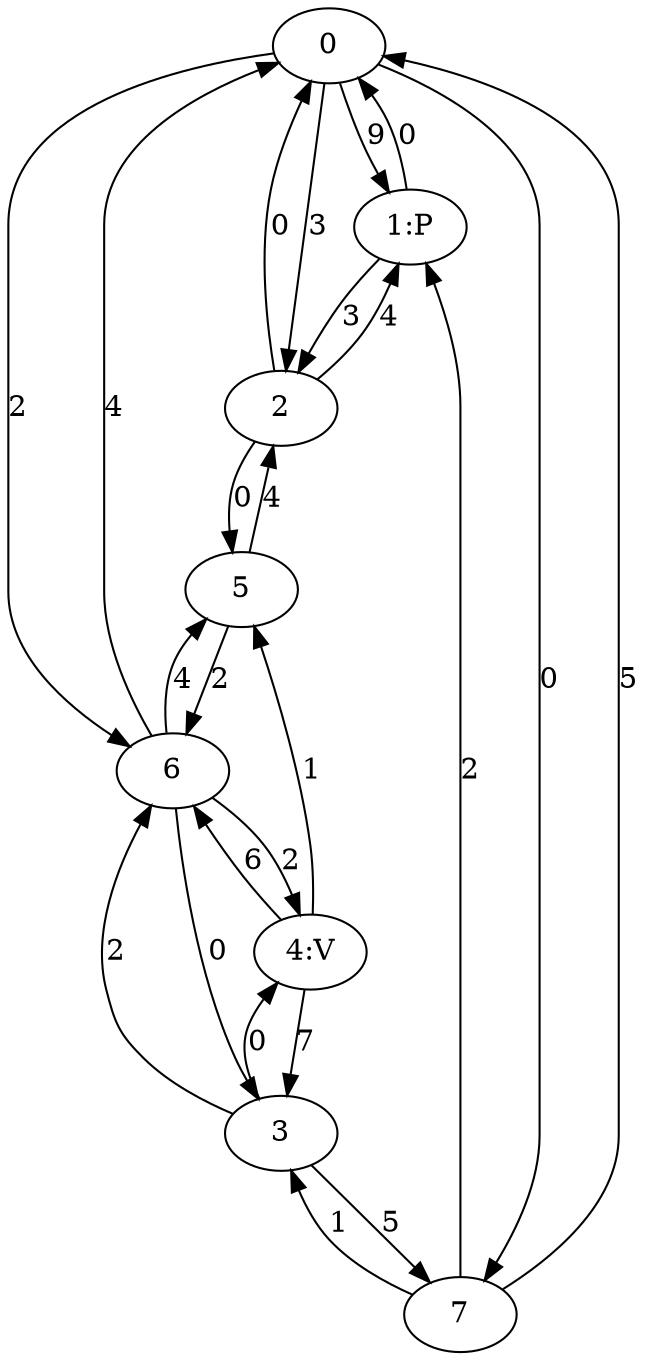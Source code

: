 digraph {
0 -> "1:P"[label="9"];
0 -> 2[label="3"];
0 -> 6[label="2"];
0 -> 7[label="0"];
"1:P" -> 0[label="0"];
"1:P" -> 2[label="3"];
2 -> 0[label="0"];
2 -> "1:P"[label="4"];
2 -> 5[label="0"];
3 -> "4:V"[label="0"];
3 -> 6[label="2"];
3 -> 7[label="5"];
"4:V" -> 3[label="7"];
"4:V" -> 5[label="1"];
"4:V" -> 6[label="6"];
5 -> 2[label="4"];
5 -> 6[label="2"];
6 -> 0[label="4"];
6 -> 3[label="0"];
6 -> "4:V"[label="2"];
6 -> 5[label="4"];
7 -> 0[label="5"];
7 -> "1:P"[label="2"];
7 -> 3[label="1"];
}